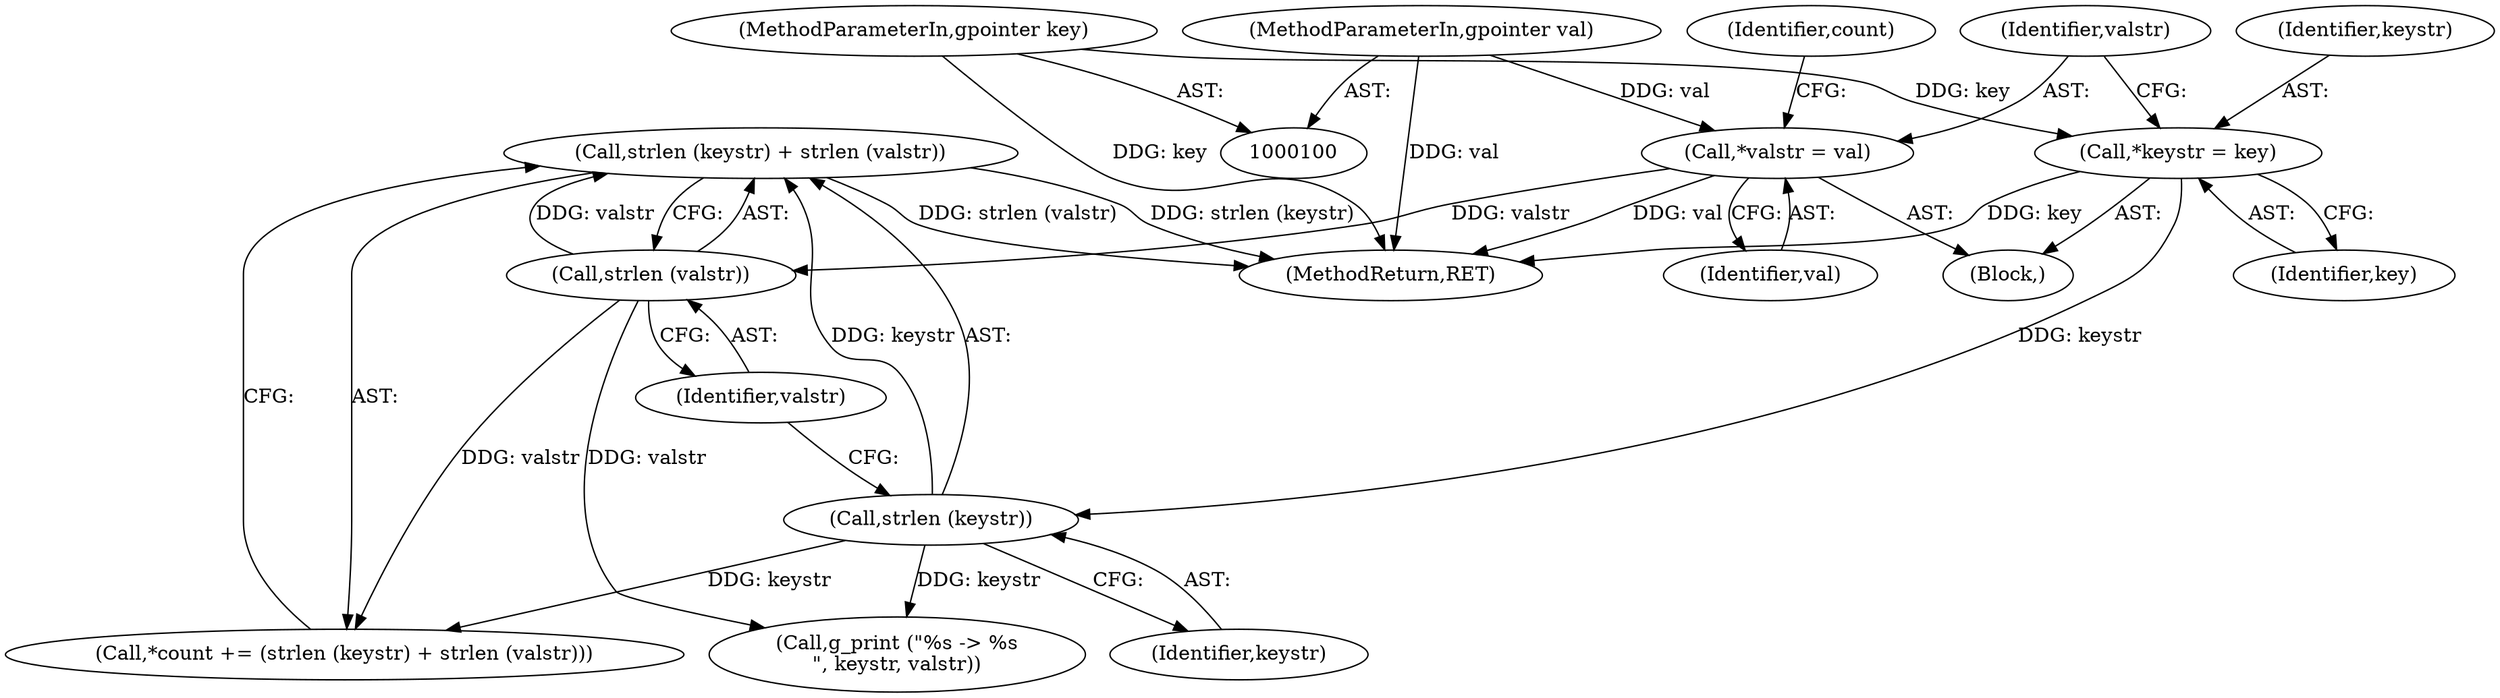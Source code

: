 digraph "1_dbus_9a6bce9b615abca6068348c1606ba8eaf13d9ae0_1@API" {
"1000120" [label="(Call,strlen (keystr) + strlen (valstr))"];
"1000121" [label="(Call,strlen (keystr))"];
"1000106" [label="(Call,*keystr = key)"];
"1000101" [label="(MethodParameterIn,gpointer key)"];
"1000123" [label="(Call,strlen (valstr))"];
"1000110" [label="(Call,*valstr = val)"];
"1000102" [label="(MethodParameterIn,gpointer val)"];
"1000106" [label="(Call,*keystr = key)"];
"1000101" [label="(MethodParameterIn,gpointer key)"];
"1000111" [label="(Identifier,valstr)"];
"1000110" [label="(Call,*valstr = val)"];
"1000123" [label="(Call,strlen (valstr))"];
"1000102" [label="(MethodParameterIn,gpointer val)"];
"1000125" [label="(Call,g_print (\"%s -> %s\n\", keystr, valstr))"];
"1000104" [label="(Block,)"];
"1000112" [label="(Identifier,val)"];
"1000122" [label="(Identifier,keystr)"];
"1000108" [label="(Identifier,key)"];
"1000107" [label="(Identifier,keystr)"];
"1000115" [label="(Identifier,count)"];
"1000117" [label="(Call,*count += (strlen (keystr) + strlen (valstr)))"];
"1000120" [label="(Call,strlen (keystr) + strlen (valstr))"];
"1000129" [label="(MethodReturn,RET)"];
"1000121" [label="(Call,strlen (keystr))"];
"1000124" [label="(Identifier,valstr)"];
"1000120" -> "1000117"  [label="AST: "];
"1000120" -> "1000123"  [label="CFG: "];
"1000121" -> "1000120"  [label="AST: "];
"1000123" -> "1000120"  [label="AST: "];
"1000117" -> "1000120"  [label="CFG: "];
"1000120" -> "1000129"  [label="DDG: strlen (valstr)"];
"1000120" -> "1000129"  [label="DDG: strlen (keystr)"];
"1000121" -> "1000120"  [label="DDG: keystr"];
"1000123" -> "1000120"  [label="DDG: valstr"];
"1000121" -> "1000122"  [label="CFG: "];
"1000122" -> "1000121"  [label="AST: "];
"1000124" -> "1000121"  [label="CFG: "];
"1000121" -> "1000117"  [label="DDG: keystr"];
"1000106" -> "1000121"  [label="DDG: keystr"];
"1000121" -> "1000125"  [label="DDG: keystr"];
"1000106" -> "1000104"  [label="AST: "];
"1000106" -> "1000108"  [label="CFG: "];
"1000107" -> "1000106"  [label="AST: "];
"1000108" -> "1000106"  [label="AST: "];
"1000111" -> "1000106"  [label="CFG: "];
"1000106" -> "1000129"  [label="DDG: key"];
"1000101" -> "1000106"  [label="DDG: key"];
"1000101" -> "1000100"  [label="AST: "];
"1000101" -> "1000129"  [label="DDG: key"];
"1000123" -> "1000124"  [label="CFG: "];
"1000124" -> "1000123"  [label="AST: "];
"1000123" -> "1000117"  [label="DDG: valstr"];
"1000110" -> "1000123"  [label="DDG: valstr"];
"1000123" -> "1000125"  [label="DDG: valstr"];
"1000110" -> "1000104"  [label="AST: "];
"1000110" -> "1000112"  [label="CFG: "];
"1000111" -> "1000110"  [label="AST: "];
"1000112" -> "1000110"  [label="AST: "];
"1000115" -> "1000110"  [label="CFG: "];
"1000110" -> "1000129"  [label="DDG: val"];
"1000102" -> "1000110"  [label="DDG: val"];
"1000102" -> "1000100"  [label="AST: "];
"1000102" -> "1000129"  [label="DDG: val"];
}
